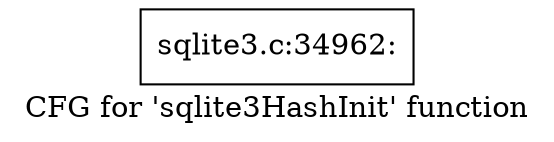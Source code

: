 digraph "CFG for 'sqlite3HashInit' function" {
	label="CFG for 'sqlite3HashInit' function";

	Node0x55c0f831d820 [shape=record,label="{sqlite3.c:34962:}"];
}
